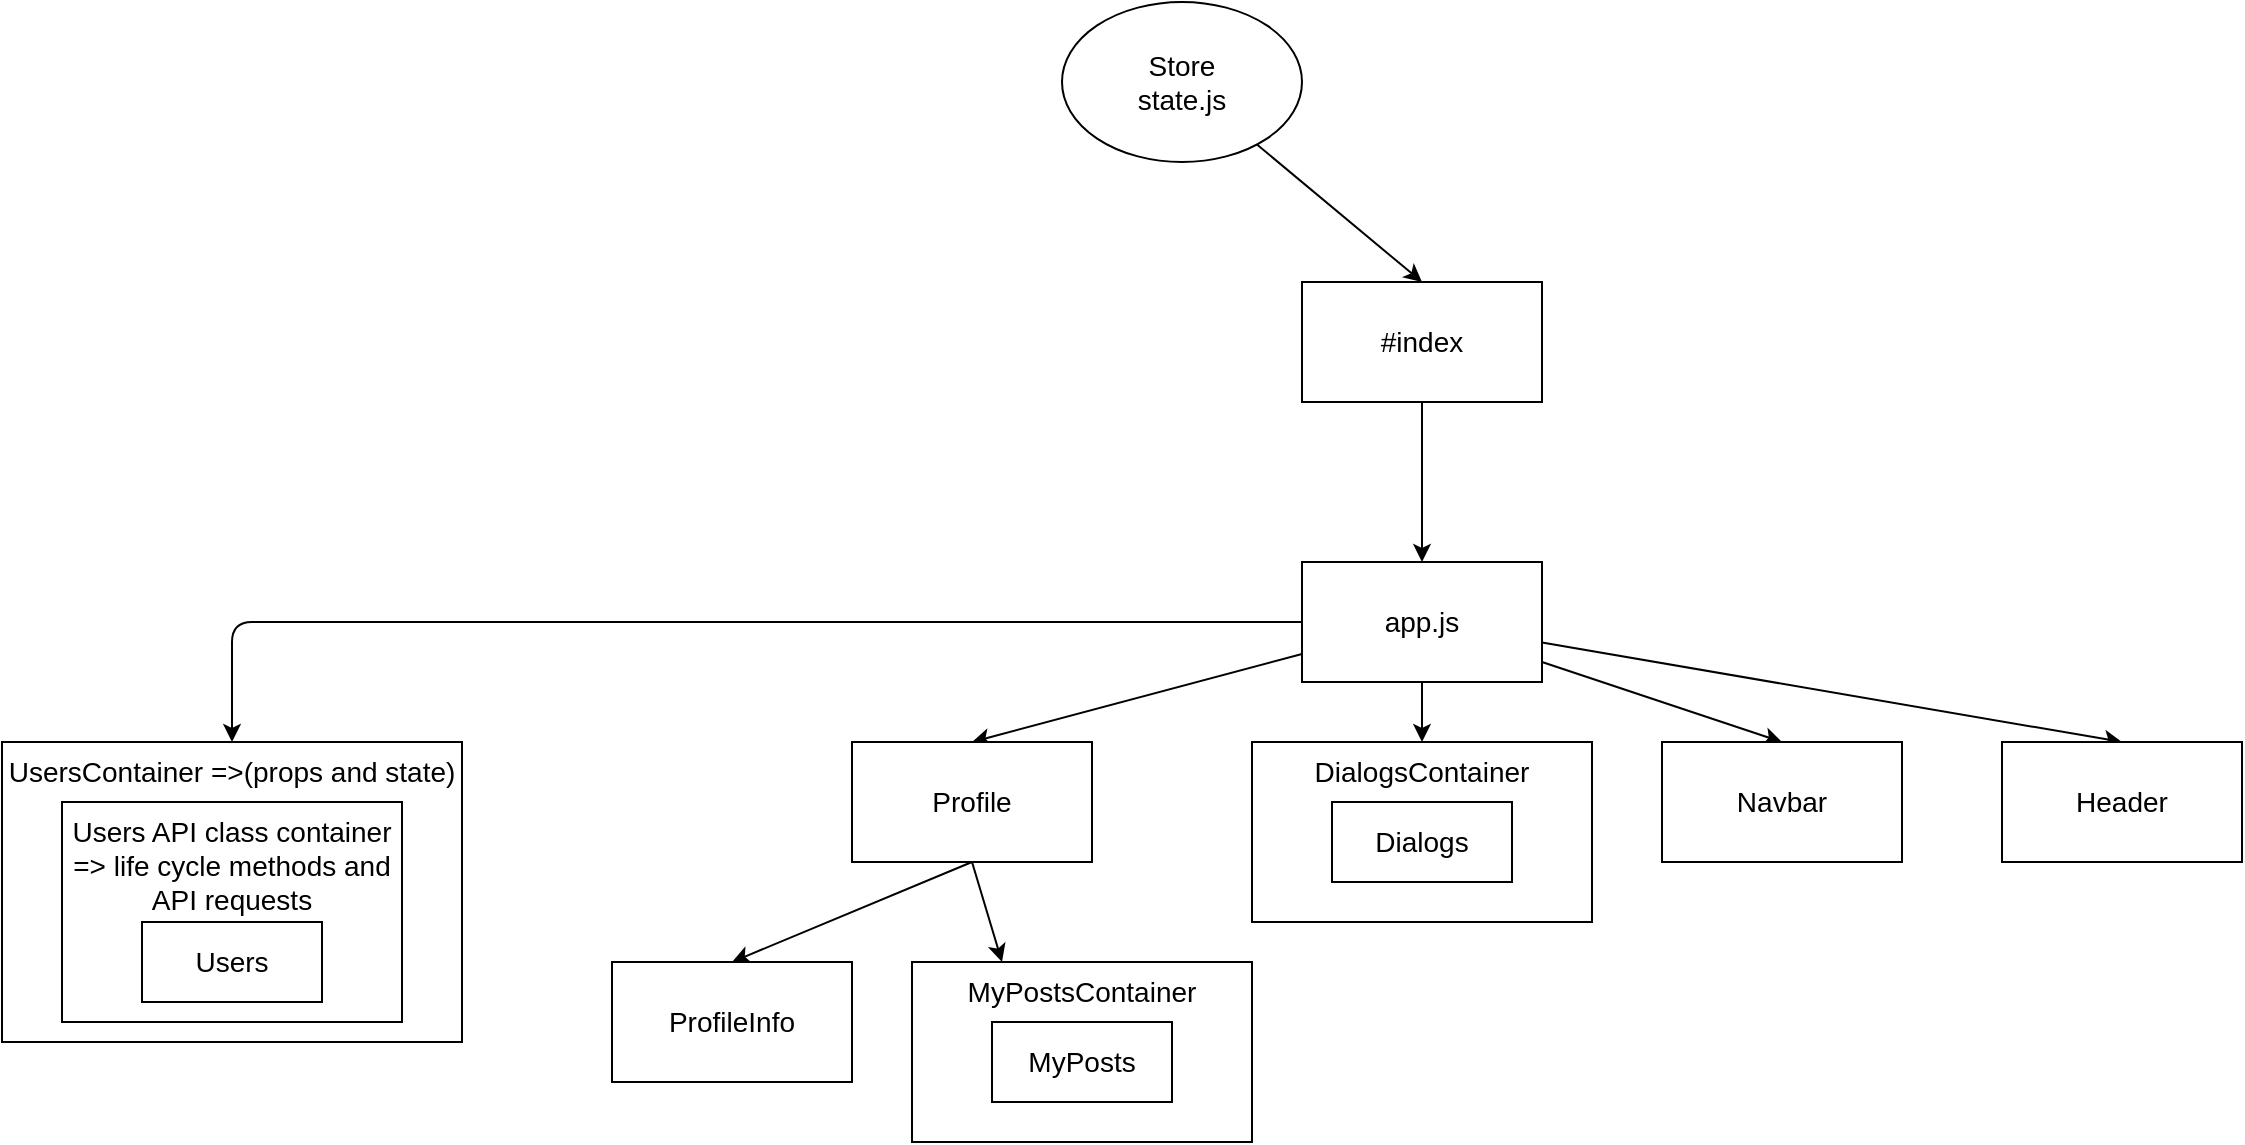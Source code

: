 <mxfile>
    <diagram id="4OFWmAnfIbQ7ZDJStAwW" name="Page-1">
        <mxGraphModel dx="1819" dy="547" grid="1" gridSize="10" guides="1" tooltips="1" connect="1" arrows="1" fold="1" page="1" pageScale="1" pageWidth="850" pageHeight="1100" math="0" shadow="0">
            <root>
                <mxCell id="0"/>
                <mxCell id="1" parent="0"/>
                <mxCell id="5" value="" style="edgeStyle=none;html=1;fontSize=14;" parent="1" source="2" target="4" edge="1">
                    <mxGeometry relative="1" as="geometry"/>
                </mxCell>
                <UserObject label="#index" id="2">
                    <mxCell style="rounded=0;whiteSpace=wrap;html=1;gradientColor=none;fontSize=14;" parent="1" vertex="1">
                        <mxGeometry x="280" y="170" width="120" height="60" as="geometry"/>
                    </mxCell>
                </UserObject>
                <mxCell id="12" value="" style="edgeStyle=none;html=1;fontSize=14;entryX=0.5;entryY=0;entryDx=0;entryDy=0;" parent="1" source="4" target="11" edge="1">
                    <mxGeometry relative="1" as="geometry"/>
                </mxCell>
                <mxCell id="15" value="" style="edgeStyle=none;html=1;fontSize=14;" parent="1" source="4" target="14" edge="1">
                    <mxGeometry relative="1" as="geometry"/>
                </mxCell>
                <mxCell id="39" value="" style="edgeStyle=none;html=1;entryX=0.5;entryY=0;entryDx=0;entryDy=0;" parent="1" source="4" target="38" edge="1">
                    <mxGeometry relative="1" as="geometry"/>
                </mxCell>
                <mxCell id="43" value="" style="edgeStyle=none;html=1;entryX=0.5;entryY=0;entryDx=0;entryDy=0;" parent="1" source="4" target="42" edge="1">
                    <mxGeometry relative="1" as="geometry"/>
                </mxCell>
                <mxCell id="45" value="" style="edgeStyle=none;html=1;entryX=0.5;entryY=0;entryDx=0;entryDy=0;" parent="1" source="4" edge="1" target="53">
                    <mxGeometry relative="1" as="geometry">
                        <mxPoint x="-180" y="400" as="targetPoint"/>
                        <Array as="points">
                            <mxPoint x="-255" y="340"/>
                        </Array>
                    </mxGeometry>
                </mxCell>
                <mxCell id="4" value="app.js&lt;br style=&quot;font-size: 14px;&quot;&gt;" style="whiteSpace=wrap;html=1;rounded=0;gradientColor=none;fontSize=14;" parent="1" vertex="1">
                    <mxGeometry x="280" y="310" width="120" height="60" as="geometry"/>
                </mxCell>
                <mxCell id="21" style="edgeStyle=none;html=1;entryX=0.5;entryY=0;entryDx=0;entryDy=0;exitX=0.5;exitY=1;exitDx=0;exitDy=0;fontSize=14;" parent="1" source="11" target="18" edge="1">
                    <mxGeometry relative="1" as="geometry"/>
                </mxCell>
                <mxCell id="24" value="" style="edgeStyle=none;html=1;exitX=0.5;exitY=1;exitDx=0;exitDy=0;entryX=0.25;entryY=0;entryDx=0;entryDy=0;fontSize=14;" parent="1" source="11" edge="1">
                    <mxGeometry relative="1" as="geometry">
                        <mxPoint x="130" y="510" as="targetPoint"/>
                    </mxGeometry>
                </mxCell>
                <mxCell id="11" value="Profile" style="whiteSpace=wrap;html=1;rounded=0;gradientColor=none;fontSize=14;" parent="1" vertex="1">
                    <mxGeometry x="55" y="400" width="120" height="60" as="geometry"/>
                </mxCell>
                <mxCell id="14" value="DialogsContainer" style="whiteSpace=wrap;html=1;rounded=0;gradientColor=none;verticalAlign=top;fontSize=14;" parent="1" vertex="1">
                    <mxGeometry x="255" y="400" width="170" height="90" as="geometry"/>
                </mxCell>
                <mxCell id="18" value="ProfileInfo" style="whiteSpace=wrap;html=1;rounded=0;gradientColor=none;fontSize=14;" parent="1" vertex="1">
                    <mxGeometry x="-65" y="510" width="120" height="60" as="geometry"/>
                </mxCell>
                <mxCell id="27" value="Dialogs" style="rounded=0;whiteSpace=wrap;html=1;fontSize=14;" parent="1" vertex="1">
                    <mxGeometry x="295" y="430" width="90" height="40" as="geometry"/>
                </mxCell>
                <mxCell id="28" value="MyPostsContainer" style="whiteSpace=wrap;html=1;rounded=0;gradientColor=none;verticalAlign=top;fontSize=14;" parent="1" vertex="1">
                    <mxGeometry x="85" y="510" width="170" height="90" as="geometry"/>
                </mxCell>
                <mxCell id="29" value="MyPosts" style="rounded=0;whiteSpace=wrap;html=1;fontSize=14;" parent="1" vertex="1">
                    <mxGeometry x="125" y="540" width="90" height="40" as="geometry"/>
                </mxCell>
                <mxCell id="32" style="edgeStyle=none;html=1;entryX=0.5;entryY=0;entryDx=0;entryDy=0;fontSize=14;" parent="1" source="31" target="2" edge="1">
                    <mxGeometry relative="1" as="geometry"/>
                </mxCell>
                <mxCell id="31" value="Store&lt;br style=&quot;font-size: 14px;&quot;&gt;state.js" style="ellipse;whiteSpace=wrap;html=1;fontSize=14;" parent="1" vertex="1">
                    <mxGeometry x="160" y="30" width="120" height="80" as="geometry"/>
                </mxCell>
                <mxCell id="38" value="Navbar" style="whiteSpace=wrap;html=1;fontSize=14;rounded=0;gradientColor=none;" parent="1" vertex="1">
                    <mxGeometry x="460" y="400" width="120" height="60" as="geometry"/>
                </mxCell>
                <mxCell id="42" value="Header" style="whiteSpace=wrap;html=1;fontSize=14;rounded=0;gradientColor=none;" parent="1" vertex="1">
                    <mxGeometry x="630" y="400" width="120" height="60" as="geometry"/>
                </mxCell>
                <mxCell id="53" value="UsersContainer =&amp;gt;(props and state)" style="whiteSpace=wrap;html=1;rounded=0;gradientColor=none;verticalAlign=top;fontSize=14;" parent="1" vertex="1">
                    <mxGeometry x="-370" y="400" width="230" height="150" as="geometry"/>
                </mxCell>
                <mxCell id="55" value="Users API class container =&amp;gt; life cycle methods and API requests" style="rounded=0;whiteSpace=wrap;html=1;fontSize=14;align=center;verticalAlign=top;" vertex="1" parent="1">
                    <mxGeometry x="-340" y="430" width="170" height="110" as="geometry"/>
                </mxCell>
                <mxCell id="54" value="Users" style="rounded=0;whiteSpace=wrap;html=1;fontSize=14;" parent="1" vertex="1">
                    <mxGeometry x="-300" y="490" width="90" height="40" as="geometry"/>
                </mxCell>
            </root>
        </mxGraphModel>
    </diagram>
</mxfile>